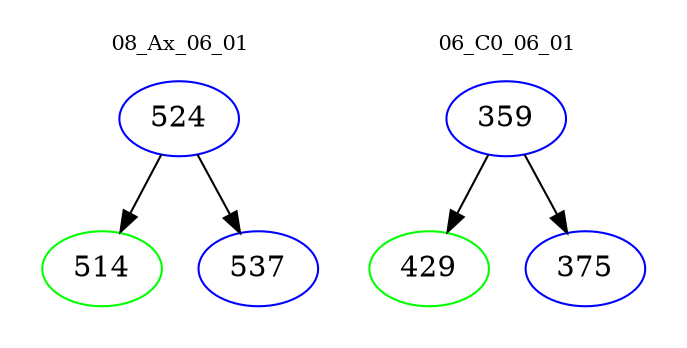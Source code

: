 digraph{
subgraph cluster_0 {
color = white
label = "08_Ax_06_01";
fontsize=10;
T0_524 [label="524", color="blue"]
T0_524 -> T0_514 [color="black"]
T0_514 [label="514", color="green"]
T0_524 -> T0_537 [color="black"]
T0_537 [label="537", color="blue"]
}
subgraph cluster_1 {
color = white
label = "06_C0_06_01";
fontsize=10;
T1_359 [label="359", color="blue"]
T1_359 -> T1_429 [color="black"]
T1_429 [label="429", color="green"]
T1_359 -> T1_375 [color="black"]
T1_375 [label="375", color="blue"]
}
}
